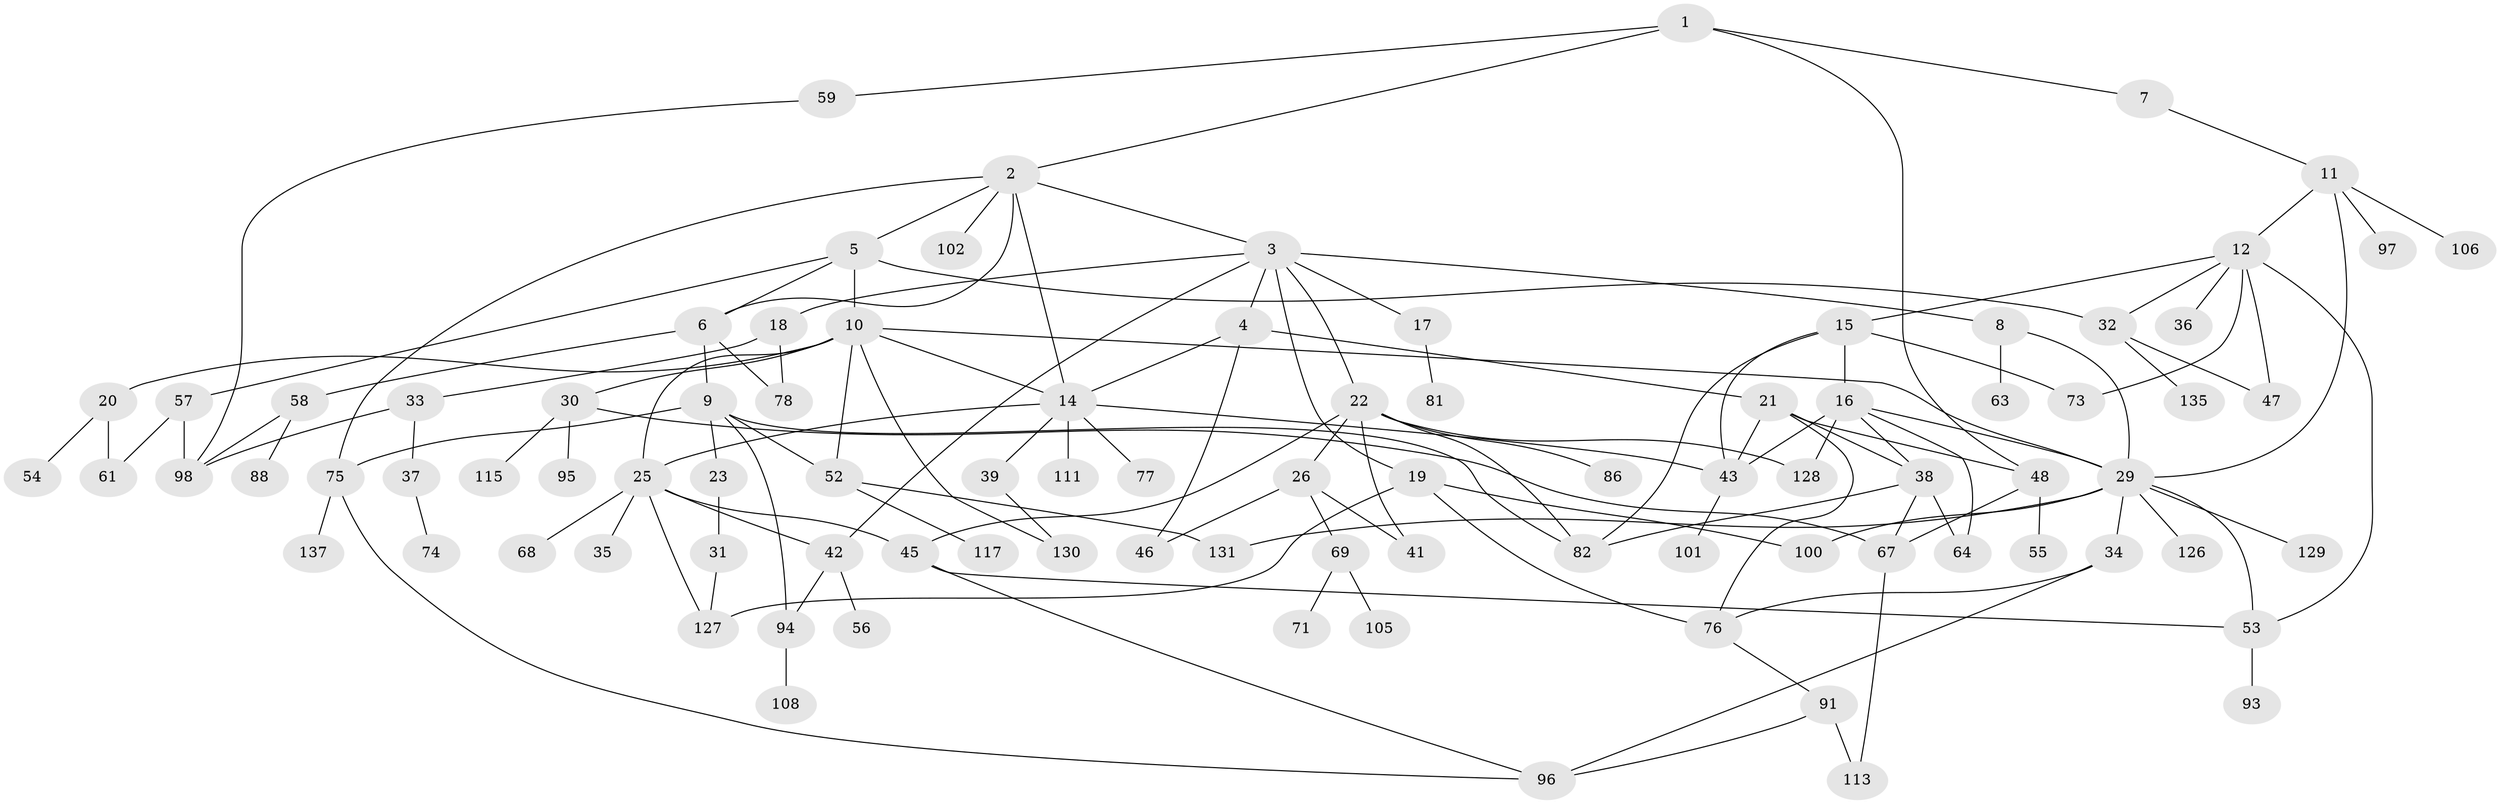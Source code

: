 // Generated by graph-tools (version 1.1) at 2025/23/03/03/25 07:23:30]
// undirected, 92 vertices, 138 edges
graph export_dot {
graph [start="1"]
  node [color=gray90,style=filled];
  1 [super="+28"];
  2 [super="+79"];
  3 [super="+40"];
  4 [super="+13"];
  5;
  6;
  7;
  8 [super="+84"];
  9 [super="+66"];
  10 [super="+24"];
  11 [super="+87"];
  12 [super="+44"];
  14 [super="+72"];
  15 [super="+90"];
  16 [super="+27"];
  17 [super="+107"];
  18 [super="+103"];
  19 [super="+118"];
  20;
  21 [super="+140"];
  22 [super="+134"];
  23;
  25 [super="+62"];
  26 [super="+80"];
  29 [super="+65"];
  30;
  31;
  32 [super="+49"];
  33 [super="+124"];
  34 [super="+133"];
  35 [super="+116"];
  36 [super="+121"];
  37;
  38 [super="+138"];
  39 [super="+85"];
  41;
  42;
  43 [super="+50"];
  45;
  46 [super="+51"];
  47;
  48;
  52 [super="+89"];
  53 [super="+60"];
  54;
  55;
  56;
  57 [super="+123"];
  58 [super="+104"];
  59;
  61;
  63;
  64 [super="+132"];
  67 [super="+83"];
  68;
  69 [super="+70"];
  71;
  73;
  74;
  75 [super="+120"];
  76 [super="+99"];
  77;
  78 [super="+125"];
  81;
  82 [super="+92"];
  86 [super="+122"];
  88;
  91 [super="+109"];
  93 [super="+139"];
  94 [super="+114"];
  95;
  96 [super="+112"];
  97;
  98 [super="+119"];
  100;
  101;
  102 [super="+110"];
  105;
  106;
  108;
  111;
  113;
  115;
  117;
  126;
  127 [super="+136"];
  128;
  129;
  130;
  131;
  135;
  137;
  1 -- 2;
  1 -- 7;
  1 -- 59;
  1 -- 48;
  2 -- 3;
  2 -- 5;
  2 -- 102;
  2 -- 75;
  2 -- 6;
  2 -- 14;
  3 -- 4;
  3 -- 8;
  3 -- 17;
  3 -- 18;
  3 -- 19;
  3 -- 22;
  3 -- 42;
  4 -- 14 [weight=2];
  4 -- 21;
  4 -- 46;
  5 -- 6;
  5 -- 10;
  5 -- 57;
  5 -- 32;
  6 -- 9;
  6 -- 58;
  6 -- 78;
  7 -- 11;
  8 -- 63;
  8 -- 29;
  9 -- 23;
  9 -- 75;
  9 -- 82;
  9 -- 52;
  9 -- 94;
  10 -- 20;
  10 -- 30;
  10 -- 130;
  10 -- 52;
  10 -- 25;
  10 -- 29;
  10 -- 14;
  11 -- 12;
  11 -- 97;
  11 -- 106;
  11 -- 29;
  12 -- 15;
  12 -- 32;
  12 -- 36;
  12 -- 47;
  12 -- 73;
  12 -- 53;
  14 -- 25;
  14 -- 39;
  14 -- 111;
  14 -- 43;
  14 -- 77;
  15 -- 16;
  15 -- 82;
  15 -- 73;
  15 -- 43;
  16 -- 64;
  16 -- 29;
  16 -- 43;
  16 -- 128;
  16 -- 38;
  17 -- 81;
  18 -- 33;
  18 -- 78;
  19 -- 76;
  19 -- 100;
  19 -- 127;
  20 -- 54;
  20 -- 61;
  21 -- 43;
  21 -- 48;
  21 -- 38;
  21 -- 76;
  22 -- 26;
  22 -- 86;
  22 -- 128;
  22 -- 82;
  22 -- 41;
  22 -- 45;
  23 -- 31;
  25 -- 35;
  25 -- 45;
  25 -- 68 [weight=2];
  25 -- 42;
  25 -- 127;
  26 -- 41;
  26 -- 69;
  26 -- 46;
  29 -- 34;
  29 -- 129;
  29 -- 100;
  29 -- 53;
  29 -- 131;
  29 -- 126;
  30 -- 95;
  30 -- 115;
  30 -- 67;
  31 -- 127;
  32 -- 47;
  32 -- 135;
  33 -- 37;
  33 -- 98;
  34 -- 96;
  34 -- 76;
  37 -- 74;
  38 -- 67;
  38 -- 82;
  38 -- 64;
  39 -- 130;
  42 -- 56;
  42 -- 94;
  43 -- 101;
  45 -- 96;
  45 -- 53;
  48 -- 55;
  48 -- 67;
  52 -- 131;
  52 -- 117;
  53 -- 93;
  57 -- 98 [weight=2];
  57 -- 61;
  58 -- 88;
  58 -- 98;
  59 -- 98;
  67 -- 113;
  69 -- 71;
  69 -- 105;
  75 -- 96;
  75 -- 137;
  76 -- 91;
  91 -- 96;
  91 -- 113;
  94 -- 108;
}
